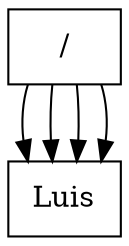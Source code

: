 digraph arbol{ node[shape=record] nodo0[label="/"] nodo1[label="Documentos2"] nodo1[label="Documentos3"] nodo1[label="Liususis"] nodo1[label="Luis"] nodo0 -> nodo1 nodo0 -> nodo1 nodo0 -> nodo1 nodo0 -> nodo1 }